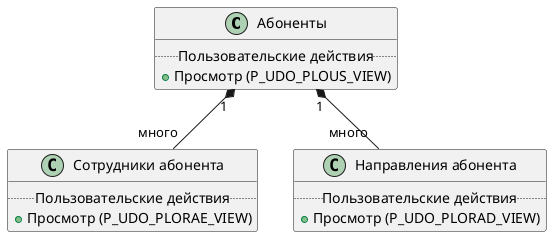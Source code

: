 @startuml

class "Абоненты" as MasterClass {
..Пользовательские действия..
{method}+Просмотр (P_UDO_PLOUS_VIEW)
}

class "Cотрудники абонента" as SpecClass1 {
..Пользовательские действия..
{method}+Просмотр (P_UDO_PLORAE_VIEW)
}

class "Направления абонента" as SpecClass2 {
..Пользовательские действия..
{method}+Просмотр (P_UDO_PLORAD_VIEW)
}

MasterClass "1" *-- "много" SpecClass1
MasterClass "1" *-- "много" SpecClass2

@enduml
